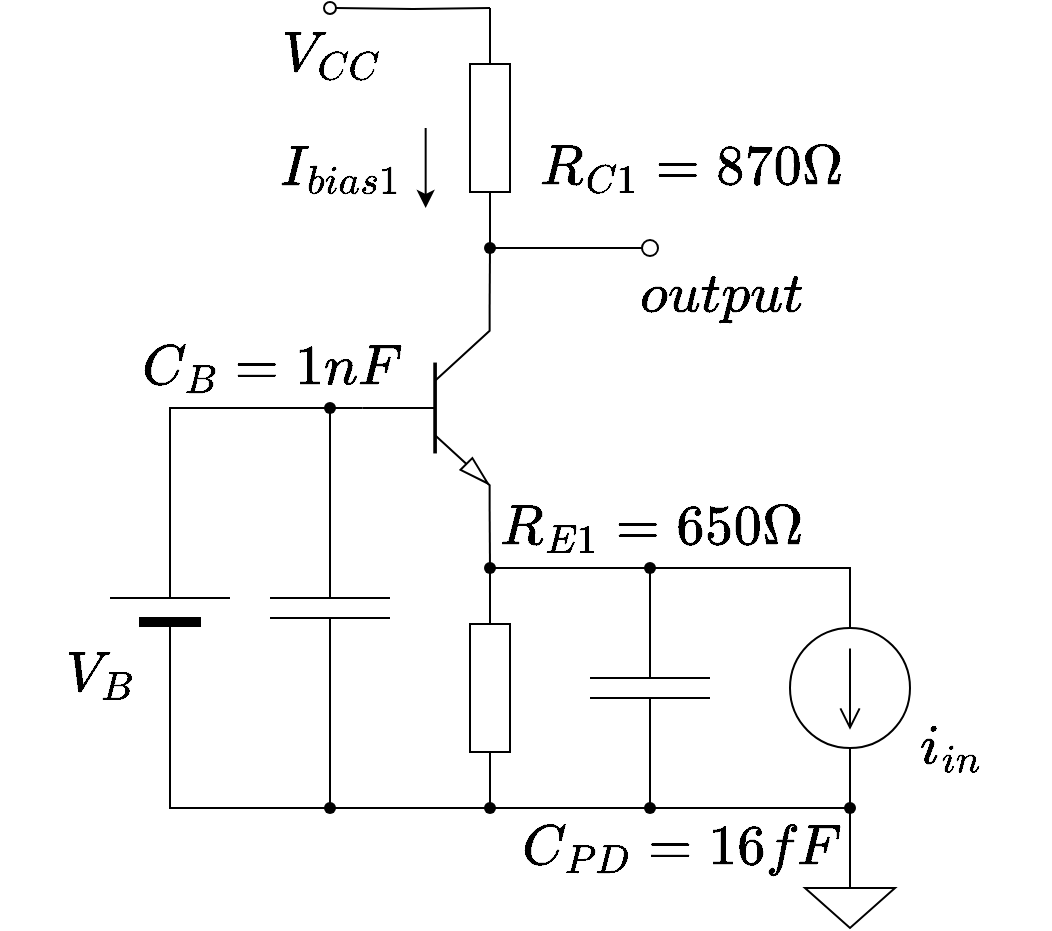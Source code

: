 <mxfile version="20.7.4" type="device"><diagram name="ページ1" id="jInCUQgzG5zf4pvRbxTS"><mxGraphModel dx="1418" dy="820" grid="1" gridSize="10" guides="1" tooltips="1" connect="1" arrows="1" fold="1" page="1" pageScale="1" pageWidth="1169" pageHeight="827" math="1" shadow="0"><root><mxCell id="0"/><mxCell id="1" parent="0"/><mxCell id="ZAzHPlV7NRv7tE57W68_-1" value="" style="verticalLabelPosition=bottom;shadow=0;dashed=0;align=center;html=1;verticalAlign=top;shape=mxgraph.electrical.transistors.npn_transistor_5;" parent="1" vertex="1"><mxGeometry x="256" y="230" width="64" height="100" as="geometry"/></mxCell><mxCell id="ZAzHPlV7NRv7tE57W68_-2" value="" style="pointerEvents=1;verticalLabelPosition=bottom;shadow=0;dashed=0;align=center;html=1;verticalAlign=top;shape=mxgraph.electrical.resistors.resistor_1;direction=south;" parent="1" vertex="1"><mxGeometry x="310" y="370" width="20" height="100" as="geometry"/></mxCell><mxCell id="ZAzHPlV7NRv7tE57W68_-3" value="" style="pointerEvents=1;verticalLabelPosition=bottom;shadow=0;dashed=0;align=center;html=1;verticalAlign=top;shape=mxgraph.electrical.capacitors.capacitor_1;direction=south;" parent="1" vertex="1"><mxGeometry x="370" y="370" width="60" height="100" as="geometry"/></mxCell><mxCell id="ZAzHPlV7NRv7tE57W68_-4" value="" style="pointerEvents=1;verticalLabelPosition=bottom;shadow=0;dashed=0;align=center;html=1;verticalAlign=top;shape=mxgraph.electrical.signal_sources.source;aspect=fixed;points=[[0.5,0,0],[1,0.5,0],[0.5,1,0],[0,0.5,0]];elSignalType=dc2;" parent="1" vertex="1"><mxGeometry x="470" y="390" width="60" height="60" as="geometry"/></mxCell><mxCell id="ZAzHPlV7NRv7tE57W68_-5" value="" style="pointerEvents=1;verticalLabelPosition=bottom;shadow=0;dashed=0;align=center;html=1;verticalAlign=top;shape=mxgraph.electrical.resistors.resistor_1;direction=south;" parent="1" vertex="1"><mxGeometry x="310" y="90" width="20" height="100" as="geometry"/></mxCell><mxCell id="ZAzHPlV7NRv7tE57W68_-6" value="" style="pointerEvents=1;verticalLabelPosition=bottom;shadow=0;dashed=0;align=center;html=1;verticalAlign=top;shape=mxgraph.electrical.capacitors.capacitor_1;direction=south;" parent="1" vertex="1"><mxGeometry x="210" y="330" width="60" height="100" as="geometry"/></mxCell><mxCell id="ZAzHPlV7NRv7tE57W68_-7" value="" style="verticalLabelPosition=bottom;shadow=0;dashed=0;align=center;fillColor=strokeColor;html=1;verticalAlign=top;strokeWidth=1;shape=mxgraph.electrical.miscellaneous.monocell_battery;direction=north;" parent="1" vertex="1"><mxGeometry x="130" y="330" width="60" height="100" as="geometry"/></mxCell><mxCell id="ZAzHPlV7NRv7tE57W68_-8" value="" style="pointerEvents=1;verticalLabelPosition=bottom;shadow=0;dashed=0;align=center;html=1;verticalAlign=top;shape=mxgraph.electrical.signal_sources.signal_ground;fontFamily=Helvetica;fontSize=24;fontColor=default;" parent="1" vertex="1"><mxGeometry x="477.5" y="510" width="45" height="30" as="geometry"/></mxCell><mxCell id="ZAzHPlV7NRv7tE57W68_-9" value="" style="shape=waypoint;sketch=0;fillStyle=solid;size=6;pointerEvents=1;points=[];fillColor=none;resizable=0;rotatable=0;perimeter=centerPerimeter;snapToPoint=1;fontFamily=Helvetica;fontSize=11;fontColor=default;" parent="1" vertex="1"><mxGeometry x="310" y="350" width="20" height="20" as="geometry"/></mxCell><mxCell id="ZAzHPlV7NRv7tE57W68_-10" style="edgeStyle=orthogonalEdgeStyle;rounded=0;orthogonalLoop=1;jettySize=auto;html=1;exitX=0;exitY=0.5;exitDx=0;exitDy=0;exitPerimeter=0;entryX=0.544;entryY=1.039;entryDx=0;entryDy=0;entryPerimeter=0;endArrow=none;endFill=0;" parent="1" source="ZAzHPlV7NRv7tE57W68_-2" target="ZAzHPlV7NRv7tE57W68_-9" edge="1"><mxGeometry relative="1" as="geometry"/></mxCell><mxCell id="ZAzHPlV7NRv7tE57W68_-11" style="edgeStyle=orthogonalEdgeStyle;rounded=0;orthogonalLoop=1;jettySize=auto;html=1;exitX=1;exitY=1;exitDx=0;exitDy=0;exitPerimeter=0;entryX=0.739;entryY=0.039;entryDx=0;entryDy=0;entryPerimeter=0;endArrow=none;endFill=0;" parent="1" source="ZAzHPlV7NRv7tE57W68_-1" target="ZAzHPlV7NRv7tE57W68_-9" edge="1"><mxGeometry relative="1" as="geometry"/></mxCell><mxCell id="ZAzHPlV7NRv7tE57W68_-12" value="" style="shape=waypoint;sketch=0;fillStyle=solid;size=6;pointerEvents=1;points=[];fillColor=none;resizable=0;rotatable=0;perimeter=centerPerimeter;snapToPoint=1;fontFamily=Helvetica;fontSize=11;fontColor=default;" parent="1" vertex="1"><mxGeometry x="390" y="350" width="20" height="20" as="geometry"/></mxCell><mxCell id="ZAzHPlV7NRv7tE57W68_-13" style="edgeStyle=orthogonalEdgeStyle;rounded=0;orthogonalLoop=1;jettySize=auto;html=1;exitX=0;exitY=0.5;exitDx=0;exitDy=0;exitPerimeter=0;entryX=0.697;entryY=1.081;entryDx=0;entryDy=0;entryPerimeter=0;strokeColor=default;align=center;verticalAlign=middle;fontFamily=Helvetica;fontSize=11;fontColor=default;labelBackgroundColor=default;endArrow=none;endFill=0;" parent="1" source="ZAzHPlV7NRv7tE57W68_-3" target="ZAzHPlV7NRv7tE57W68_-12" edge="1"><mxGeometry relative="1" as="geometry"/></mxCell><mxCell id="ZAzHPlV7NRv7tE57W68_-14" style="edgeStyle=orthogonalEdgeStyle;rounded=0;orthogonalLoop=1;jettySize=auto;html=1;entryX=-0.094;entryY=0.567;entryDx=0;entryDy=0;entryPerimeter=0;strokeColor=default;align=center;verticalAlign=middle;fontFamily=Helvetica;fontSize=11;fontColor=default;labelBackgroundColor=default;endArrow=none;endFill=0;" parent="1" source="ZAzHPlV7NRv7tE57W68_-9" target="ZAzHPlV7NRv7tE57W68_-12" edge="1"><mxGeometry relative="1" as="geometry"/></mxCell><mxCell id="ZAzHPlV7NRv7tE57W68_-15" style="edgeStyle=orthogonalEdgeStyle;rounded=0;orthogonalLoop=1;jettySize=auto;html=1;exitX=0.5;exitY=0;exitDx=0;exitDy=0;exitPerimeter=0;entryX=0.961;entryY=0.553;entryDx=0;entryDy=0;entryPerimeter=0;strokeColor=default;align=center;verticalAlign=middle;fontFamily=Helvetica;fontSize=11;fontColor=default;labelBackgroundColor=default;endArrow=none;endFill=0;" parent="1" source="ZAzHPlV7NRv7tE57W68_-4" target="ZAzHPlV7NRv7tE57W68_-12" edge="1"><mxGeometry relative="1" as="geometry"><Array as="points"><mxPoint x="500" y="360"/></Array></mxGeometry></mxCell><mxCell id="ZAzHPlV7NRv7tE57W68_-16" value="" style="shape=waypoint;sketch=0;fillStyle=solid;size=6;pointerEvents=1;points=[];fillColor=none;resizable=0;rotatable=0;perimeter=centerPerimeter;snapToPoint=1;fontFamily=Helvetica;fontSize=11;fontColor=default;labelBackgroundColor=default;" parent="1" vertex="1"><mxGeometry x="230" y="270" width="20" height="20" as="geometry"/></mxCell><mxCell id="ZAzHPlV7NRv7tE57W68_-17" style="edgeStyle=orthogonalEdgeStyle;rounded=0;orthogonalLoop=1;jettySize=auto;html=1;exitX=0;exitY=0.5;exitDx=0;exitDy=0;exitPerimeter=0;entryX=0.607;entryY=1;entryDx=0;entryDy=0;entryPerimeter=0;strokeColor=default;align=center;verticalAlign=middle;fontFamily=Helvetica;fontSize=11;fontColor=default;labelBackgroundColor=default;endArrow=none;endFill=0;" parent="1" source="ZAzHPlV7NRv7tE57W68_-6" target="ZAzHPlV7NRv7tE57W68_-16" edge="1"><mxGeometry relative="1" as="geometry"/></mxCell><mxCell id="ZAzHPlV7NRv7tE57W68_-18" style="edgeStyle=orthogonalEdgeStyle;rounded=0;orthogonalLoop=1;jettySize=auto;html=1;exitX=1;exitY=0.5;exitDx=0;exitDy=0;exitPerimeter=0;entryX=-0.021;entryY=0.743;entryDx=0;entryDy=0;entryPerimeter=0;strokeColor=default;align=center;verticalAlign=middle;fontFamily=Helvetica;fontSize=11;fontColor=default;labelBackgroundColor=default;endArrow=none;endFill=0;" parent="1" source="ZAzHPlV7NRv7tE57W68_-7" target="ZAzHPlV7NRv7tE57W68_-16" edge="1"><mxGeometry relative="1" as="geometry"><Array as="points"><mxPoint x="160" y="280"/></Array></mxGeometry></mxCell><mxCell id="ZAzHPlV7NRv7tE57W68_-19" style="edgeStyle=orthogonalEdgeStyle;rounded=0;orthogonalLoop=1;jettySize=auto;html=1;exitX=0;exitY=0.5;exitDx=0;exitDy=0;exitPerimeter=0;entryX=1.093;entryY=0.6;entryDx=0;entryDy=0;entryPerimeter=0;strokeColor=default;align=center;verticalAlign=middle;fontFamily=Helvetica;fontSize=11;fontColor=default;labelBackgroundColor=default;endArrow=none;endFill=0;" parent="1" source="ZAzHPlV7NRv7tE57W68_-1" target="ZAzHPlV7NRv7tE57W68_-16" edge="1"><mxGeometry relative="1" as="geometry"/></mxCell><mxCell id="ZAzHPlV7NRv7tE57W68_-20" value="" style="shape=waypoint;sketch=0;fillStyle=solid;size=6;pointerEvents=1;points=[];fillColor=none;resizable=0;rotatable=0;perimeter=centerPerimeter;snapToPoint=1;fontFamily=Helvetica;fontSize=11;fontColor=default;labelBackgroundColor=default;" parent="1" vertex="1"><mxGeometry x="310" y="190" width="20" height="20" as="geometry"/></mxCell><mxCell id="ZAzHPlV7NRv7tE57W68_-21" style="edgeStyle=orthogonalEdgeStyle;rounded=0;orthogonalLoop=1;jettySize=auto;html=1;exitX=1;exitY=0;exitDx=0;exitDy=0;exitPerimeter=0;entryX=0.494;entryY=1.078;entryDx=0;entryDy=0;entryPerimeter=0;strokeColor=default;align=center;verticalAlign=middle;fontFamily=Helvetica;fontSize=11;fontColor=default;labelBackgroundColor=default;endArrow=none;endFill=0;" parent="1" source="ZAzHPlV7NRv7tE57W68_-1" target="ZAzHPlV7NRv7tE57W68_-20" edge="1"><mxGeometry relative="1" as="geometry"/></mxCell><mxCell id="ZAzHPlV7NRv7tE57W68_-22" style="edgeStyle=orthogonalEdgeStyle;rounded=0;orthogonalLoop=1;jettySize=auto;html=1;exitX=1;exitY=0.5;exitDx=0;exitDy=0;exitPerimeter=0;entryX=0.621;entryY=-0.048;entryDx=0;entryDy=0;entryPerimeter=0;strokeColor=default;align=center;verticalAlign=middle;fontFamily=Helvetica;fontSize=11;fontColor=default;labelBackgroundColor=default;endArrow=none;endFill=0;" parent="1" source="ZAzHPlV7NRv7tE57W68_-5" target="ZAzHPlV7NRv7tE57W68_-20" edge="1"><mxGeometry relative="1" as="geometry"/></mxCell><mxCell id="ZAzHPlV7NRv7tE57W68_-36" style="edgeStyle=orthogonalEdgeStyle;rounded=0;orthogonalLoop=1;jettySize=auto;html=1;entryX=1;entryY=0.5;entryDx=0;entryDy=0;strokeColor=default;align=center;verticalAlign=middle;fontFamily=Helvetica;fontSize=11;fontColor=default;labelBackgroundColor=default;endArrow=none;endFill=0;" parent="1" target="ZAzHPlV7NRv7tE57W68_-35" edge="1"><mxGeometry relative="1" as="geometry"><mxPoint x="320" y="80" as="sourcePoint"/></mxGeometry></mxCell><mxCell id="ZAzHPlV7NRv7tE57W68_-33" style="edgeStyle=orthogonalEdgeStyle;rounded=0;orthogonalLoop=1;jettySize=auto;html=1;exitX=0;exitY=0.5;exitDx=0;exitDy=0;exitPerimeter=0;entryX=0.52;entryY=1.18;entryDx=0;entryDy=0;entryPerimeter=0;strokeColor=default;align=center;verticalAlign=middle;fontFamily=Helvetica;fontSize=11;fontColor=default;labelBackgroundColor=default;endArrow=none;endFill=0;" parent="1" source="ZAzHPlV7NRv7tE57W68_-5" edge="1"><mxGeometry relative="1" as="geometry"><mxPoint x="320" y="80" as="targetPoint"/></mxGeometry></mxCell><mxCell id="ZAzHPlV7NRv7tE57W68_-35" value="" style="verticalLabelPosition=bottom;shadow=0;dashed=0;align=center;html=1;verticalAlign=top;strokeWidth=1;shape=ellipse;perimeter=ellipsePerimeter;fontFamily=Helvetica;fontSize=11;fontColor=default;aspect=fixed;labelBackgroundColor=default;" parent="1" vertex="1"><mxGeometry x="237" y="77.0" width="6" height="6" as="geometry"/></mxCell><mxCell id="ZAzHPlV7NRv7tE57W68_-37" value="" style="shape=waypoint;sketch=0;fillStyle=solid;size=6;pointerEvents=1;points=[];fillColor=none;resizable=0;rotatable=0;perimeter=centerPerimeter;snapToPoint=1;fontFamily=Helvetica;fontSize=11;fontColor=default;labelBackgroundColor=default;" parent="1" vertex="1"><mxGeometry x="490" y="470" width="20" height="20" as="geometry"/></mxCell><mxCell id="ZAzHPlV7NRv7tE57W68_-38" value="" style="shape=waypoint;sketch=0;fillStyle=solid;size=6;pointerEvents=1;points=[];fillColor=none;resizable=0;rotatable=0;perimeter=centerPerimeter;snapToPoint=1;fontFamily=Helvetica;fontSize=11;fontColor=default;labelBackgroundColor=default;" parent="1" vertex="1"><mxGeometry x="390" y="470" width="20" height="20" as="geometry"/></mxCell><mxCell id="ZAzHPlV7NRv7tE57W68_-39" value="" style="shape=waypoint;sketch=0;fillStyle=solid;size=6;pointerEvents=1;points=[];fillColor=none;resizable=0;rotatable=0;perimeter=centerPerimeter;snapToPoint=1;fontFamily=Helvetica;fontSize=11;fontColor=default;labelBackgroundColor=default;" parent="1" vertex="1"><mxGeometry x="310" y="470" width="20" height="20" as="geometry"/></mxCell><mxCell id="ZAzHPlV7NRv7tE57W68_-40" value="" style="shape=waypoint;sketch=0;fillStyle=solid;size=6;pointerEvents=1;points=[];fillColor=none;resizable=0;rotatable=0;perimeter=centerPerimeter;snapToPoint=1;fontFamily=Helvetica;fontSize=11;fontColor=default;labelBackgroundColor=default;" parent="1" vertex="1"><mxGeometry x="230" y="470" width="20" height="20" as="geometry"/></mxCell><mxCell id="ZAzHPlV7NRv7tE57W68_-42" style="edgeStyle=orthogonalEdgeStyle;rounded=0;orthogonalLoop=1;jettySize=auto;html=1;exitX=0;exitY=0.5;exitDx=0;exitDy=0;exitPerimeter=0;entryX=0.05;entryY=0.65;entryDx=0;entryDy=0;entryPerimeter=0;strokeColor=default;align=center;verticalAlign=middle;fontFamily=Helvetica;fontSize=11;fontColor=default;labelBackgroundColor=default;endArrow=none;endFill=0;" parent="1" source="ZAzHPlV7NRv7tE57W68_-7" target="ZAzHPlV7NRv7tE57W68_-40" edge="1"><mxGeometry relative="1" as="geometry"><Array as="points"><mxPoint x="160" y="480"/></Array></mxGeometry></mxCell><mxCell id="ZAzHPlV7NRv7tE57W68_-43" style="edgeStyle=orthogonalEdgeStyle;rounded=0;orthogonalLoop=1;jettySize=auto;html=1;exitX=1;exitY=0.5;exitDx=0;exitDy=0;exitPerimeter=0;entryX=0.671;entryY=-0.04;entryDx=0;entryDy=0;entryPerimeter=0;strokeColor=default;align=center;verticalAlign=middle;fontFamily=Helvetica;fontSize=11;fontColor=default;labelBackgroundColor=default;endArrow=none;endFill=0;" parent="1" source="ZAzHPlV7NRv7tE57W68_-6" target="ZAzHPlV7NRv7tE57W68_-40" edge="1"><mxGeometry relative="1" as="geometry"/></mxCell><mxCell id="ZAzHPlV7NRv7tE57W68_-44" style="edgeStyle=orthogonalEdgeStyle;rounded=0;orthogonalLoop=1;jettySize=auto;html=1;exitX=1;exitY=0.5;exitDx=0;exitDy=0;exitPerimeter=0;entryX=0.464;entryY=-0.005;entryDx=0;entryDy=0;entryPerimeter=0;strokeColor=default;align=center;verticalAlign=middle;fontFamily=Helvetica;fontSize=11;fontColor=default;labelBackgroundColor=default;endArrow=none;endFill=0;" parent="1" source="ZAzHPlV7NRv7tE57W68_-2" target="ZAzHPlV7NRv7tE57W68_-39" edge="1"><mxGeometry relative="1" as="geometry"/></mxCell><mxCell id="ZAzHPlV7NRv7tE57W68_-45" style="edgeStyle=orthogonalEdgeStyle;rounded=0;orthogonalLoop=1;jettySize=auto;html=1;exitX=1;exitY=0.5;exitDx=0;exitDy=0;exitPerimeter=0;entryX=0.567;entryY=0.029;entryDx=0;entryDy=0;entryPerimeter=0;strokeColor=default;align=center;verticalAlign=middle;fontFamily=Helvetica;fontSize=11;fontColor=default;labelBackgroundColor=default;endArrow=none;endFill=0;" parent="1" source="ZAzHPlV7NRv7tE57W68_-3" target="ZAzHPlV7NRv7tE57W68_-38" edge="1"><mxGeometry relative="1" as="geometry"/></mxCell><mxCell id="ZAzHPlV7NRv7tE57W68_-46" style="edgeStyle=orthogonalEdgeStyle;rounded=0;orthogonalLoop=1;jettySize=auto;html=1;exitX=0.5;exitY=1;exitDx=0;exitDy=0;exitPerimeter=0;entryX=0.567;entryY=0.098;entryDx=0;entryDy=0;entryPerimeter=0;strokeColor=default;align=center;verticalAlign=middle;fontFamily=Helvetica;fontSize=11;fontColor=default;labelBackgroundColor=default;endArrow=none;endFill=0;" parent="1" source="ZAzHPlV7NRv7tE57W68_-4" target="ZAzHPlV7NRv7tE57W68_-37" edge="1"><mxGeometry relative="1" as="geometry"/></mxCell><mxCell id="ZAzHPlV7NRv7tE57W68_-47" style="edgeStyle=orthogonalEdgeStyle;rounded=0;orthogonalLoop=1;jettySize=auto;html=1;entryX=0.119;entryY=0.409;entryDx=0;entryDy=0;entryPerimeter=0;strokeColor=default;align=center;verticalAlign=middle;fontFamily=Helvetica;fontSize=11;fontColor=default;labelBackgroundColor=default;endArrow=none;endFill=0;" parent="1" source="ZAzHPlV7NRv7tE57W68_-40" target="ZAzHPlV7NRv7tE57W68_-39" edge="1"><mxGeometry relative="1" as="geometry"/></mxCell><mxCell id="ZAzHPlV7NRv7tE57W68_-48" style="edgeStyle=orthogonalEdgeStyle;rounded=0;orthogonalLoop=1;jettySize=auto;html=1;entryX=0.058;entryY=0.525;entryDx=0;entryDy=0;entryPerimeter=0;strokeColor=default;align=center;verticalAlign=middle;fontFamily=Helvetica;fontSize=11;fontColor=default;labelBackgroundColor=default;endArrow=none;endFill=0;" parent="1" source="ZAzHPlV7NRv7tE57W68_-39" target="ZAzHPlV7NRv7tE57W68_-38" edge="1"><mxGeometry relative="1" as="geometry"/></mxCell><mxCell id="ZAzHPlV7NRv7tE57W68_-49" style="edgeStyle=orthogonalEdgeStyle;rounded=0;orthogonalLoop=1;jettySize=auto;html=1;entryX=0.128;entryY=0.525;entryDx=0;entryDy=0;entryPerimeter=0;strokeColor=default;align=center;verticalAlign=middle;fontFamily=Helvetica;fontSize=11;fontColor=default;labelBackgroundColor=default;endArrow=none;endFill=0;" parent="1" source="ZAzHPlV7NRv7tE57W68_-38" target="ZAzHPlV7NRv7tE57W68_-37" edge="1"><mxGeometry relative="1" as="geometry"/></mxCell><mxCell id="ZAzHPlV7NRv7tE57W68_-50" style="edgeStyle=orthogonalEdgeStyle;rounded=0;orthogonalLoop=1;jettySize=auto;html=1;exitX=0.5;exitY=0;exitDx=0;exitDy=0;exitPerimeter=0;entryX=0.572;entryY=1.039;entryDx=0;entryDy=0;entryPerimeter=0;strokeColor=default;align=center;verticalAlign=middle;fontFamily=Helvetica;fontSize=11;fontColor=default;labelBackgroundColor=default;endArrow=none;endFill=0;" parent="1" source="ZAzHPlV7NRv7tE57W68_-8" target="ZAzHPlV7NRv7tE57W68_-37" edge="1"><mxGeometry relative="1" as="geometry"/></mxCell><mxCell id="ZAzHPlV7NRv7tE57W68_-52" value="&lt;span style=&quot;font-size: 24px;&quot;&gt;`i_{i n}`&lt;/span&gt;" style="text;html=1;align=center;verticalAlign=middle;resizable=0;points=[];autosize=1;strokeColor=none;fillColor=none;fontSize=11;fontFamily=Helvetica;fontColor=default;labelBackgroundColor=default;" parent="1" vertex="1"><mxGeometry x="500" y="430" width="100" height="40" as="geometry"/></mxCell><mxCell id="ZAzHPlV7NRv7tE57W68_-53" value="&lt;span style=&quot;font-size: 24px;&quot;&gt;`C_{PD}= 16 fF`&lt;/span&gt;" style="text;html=1;align=center;verticalAlign=middle;resizable=0;points=[];autosize=1;strokeColor=none;fillColor=none;fontSize=11;fontFamily=Helvetica;fontColor=default;labelBackgroundColor=default;" parent="1" vertex="1"><mxGeometry x="320" y="480" width="190" height="40" as="geometry"/></mxCell><mxCell id="ZAzHPlV7NRv7tE57W68_-54" value="&lt;span style=&quot;font-size: 24px;&quot;&gt;`R_{E1}=650 \Omega`&lt;/span&gt;" style="text;html=1;align=center;verticalAlign=middle;resizable=0;points=[];autosize=1;strokeColor=none;fillColor=none;fontSize=11;fontFamily=Helvetica;fontColor=default;labelBackgroundColor=default;" parent="1" vertex="1"><mxGeometry x="270" y="320" width="260" height="40" as="geometry"/></mxCell><mxCell id="ZAzHPlV7NRv7tE57W68_-55" value="&lt;span style=&quot;font-size: 24px;&quot;&gt;`C_{B}=1 nF`&lt;/span&gt;" style="text;html=1;align=center;verticalAlign=middle;resizable=0;points=[];autosize=1;strokeColor=none;fillColor=none;fontSize=11;fontFamily=Helvetica;fontColor=default;labelBackgroundColor=default;" parent="1" vertex="1"><mxGeometry x="130" y="240" width="160" height="40" as="geometry"/></mxCell><mxCell id="ZAzHPlV7NRv7tE57W68_-56" value="&lt;span style=&quot;font-size: 24px;&quot;&gt;`V_{B}`&lt;/span&gt;" style="text;html=1;align=center;verticalAlign=middle;resizable=0;points=[];autosize=1;strokeColor=none;fillColor=none;fontSize=11;fontFamily=Helvetica;fontColor=default;labelBackgroundColor=default;" parent="1" vertex="1"><mxGeometry x="75" y="393" width="100" height="40" as="geometry"/></mxCell><mxCell id="ZAzHPlV7NRv7tE57W68_-57" value="&lt;span style=&quot;font-size: 24px;&quot;&gt;`R_{C1}=870 \Omega`&lt;/span&gt;" style="text;html=1;align=center;verticalAlign=middle;resizable=0;points=[];autosize=1;strokeColor=none;fillColor=none;fontSize=11;fontFamily=Helvetica;fontColor=default;labelBackgroundColor=default;" parent="1" vertex="1"><mxGeometry x="290" y="140" width="260" height="40" as="geometry"/></mxCell><mxCell id="ZAzHPlV7NRv7tE57W68_-61" value="" style="endArrow=classic;html=1;rounded=0;labelBackgroundColor=default;strokeColor=default;fontFamily=Helvetica;fontSize=11;fontColor=default;shape=connector;align=center;verticalAlign=middle;edgeStyle=orthogonalEdgeStyle;" parent="1" edge="1"><mxGeometry width="50" height="50" relative="1" as="geometry"><mxPoint x="287.83" y="140" as="sourcePoint"/><mxPoint x="287.83" y="180" as="targetPoint"/></mxGeometry></mxCell><mxCell id="ZAzHPlV7NRv7tE57W68_-62" value="&lt;span style=&quot;font-size: 24px;&quot;&gt;`I_{bias1}`&lt;/span&gt;" style="text;html=1;align=center;verticalAlign=middle;resizable=0;points=[];autosize=1;strokeColor=none;fillColor=none;fontSize=11;fontFamily=Helvetica;fontColor=default;labelBackgroundColor=default;" parent="1" vertex="1"><mxGeometry x="180" y="140" width="130" height="40" as="geometry"/></mxCell><mxCell id="ZAzHPlV7NRv7tE57W68_-66" value="&lt;span style=&quot;font-size: 24px;&quot;&gt;`V_{C C}`&lt;/span&gt;" style="text;html=1;align=center;verticalAlign=middle;resizable=0;points=[];autosize=1;strokeColor=none;fillColor=none;fontSize=11;fontFamily=Helvetica;fontColor=default;labelBackgroundColor=default;" parent="1" vertex="1"><mxGeometry x="175" y="83" width="130" height="40" as="geometry"/></mxCell><mxCell id="UPZoSEJzRv8mLegbIyzz-2" style="edgeStyle=orthogonalEdgeStyle;rounded=0;orthogonalLoop=1;jettySize=auto;html=1;entryX=1.078;entryY=0.6;entryDx=0;entryDy=0;entryPerimeter=0;endArrow=none;endFill=0;" parent="1" source="UPZoSEJzRv8mLegbIyzz-1" target="ZAzHPlV7NRv7tE57W68_-20" edge="1"><mxGeometry relative="1" as="geometry"/></mxCell><mxCell id="UPZoSEJzRv8mLegbIyzz-1" value="" style="verticalLabelPosition=bottom;shadow=0;dashed=0;align=center;html=1;verticalAlign=top;strokeWidth=1;shape=ellipse;perimeter=ellipsePerimeter;aspect=fixed;" parent="1" vertex="1"><mxGeometry x="396" y="196" width="8" height="8" as="geometry"/></mxCell><mxCell id="UPZoSEJzRv8mLegbIyzz-3" value="&lt;font style=&quot;font-size: 24px;&quot;&gt;`output`&lt;/font&gt;" style="text;html=1;align=center;verticalAlign=middle;resizable=0;points=[];autosize=1;strokeColor=none;fillColor=none;fontSize=11;fontFamily=Helvetica;fontColor=default;" parent="1" vertex="1"><mxGeometry x="380" y="204" width="110" height="40" as="geometry"/></mxCell></root></mxGraphModel></diagram></mxfile>